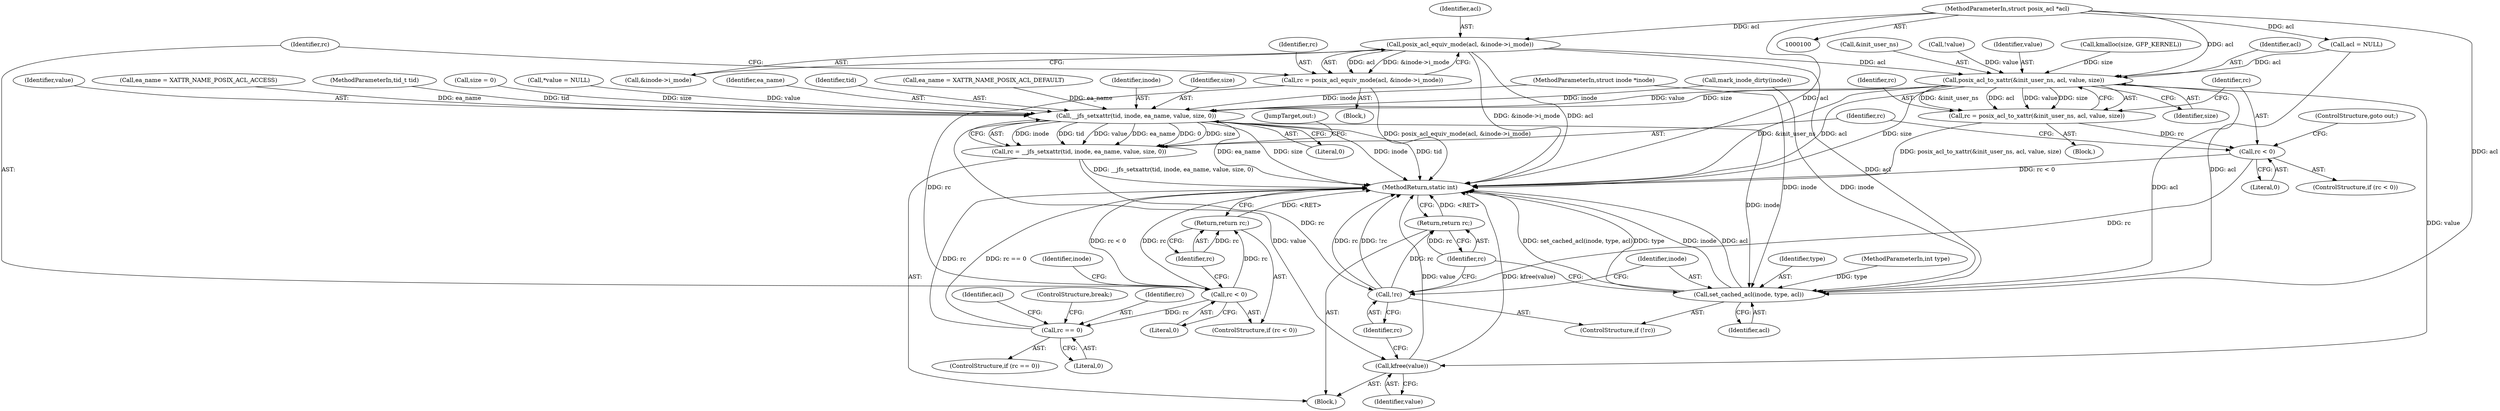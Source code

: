 digraph "1_linux_073931017b49d9458aa351605b43a7e34598caef_8@pointer" {
"1000128" [label="(Call,posix_acl_equiv_mode(acl, &inode->i_mode))"];
"1000104" [label="(MethodParameterIn,struct posix_acl *acl)"];
"1000126" [label="(Call,rc = posix_acl_equiv_mode(acl, &inode->i_mode))"];
"1000135" [label="(Call,rc < 0)"];
"1000138" [label="(Return,return rc;)"];
"1000148" [label="(Call,rc == 0)"];
"1000186" [label="(Call,posix_acl_to_xattr(&init_user_ns, acl, value, size))"];
"1000184" [label="(Call,rc = posix_acl_to_xattr(&init_user_ns, acl, value, size))"];
"1000193" [label="(Call,rc < 0)"];
"1000210" [label="(Call,!rc)"];
"1000216" [label="(Return,return rc;)"];
"1000199" [label="(Call,__jfs_setxattr(tid, inode, ea_name, value, size, 0))"];
"1000197" [label="(Call,rc = __jfs_setxattr(tid, inode, ea_name, value, size, 0))"];
"1000207" [label="(Call,kfree(value))"];
"1000212" [label="(Call,set_cached_acl(inode, type, acl))"];
"1000129" [label="(Identifier,acl)"];
"1000189" [label="(Identifier,acl)"];
"1000211" [label="(Identifier,rc)"];
"1000105" [label="(Block,)"];
"1000125" [label="(Block,)"];
"1000127" [label="(Identifier,rc)"];
"1000104" [label="(MethodParameterIn,struct posix_acl *acl)"];
"1000195" [label="(Literal,0)"];
"1000202" [label="(Identifier,ea_name)"];
"1000216" [label="(Return,return rc;)"];
"1000207" [label="(Call,kfree(value))"];
"1000136" [label="(Identifier,rc)"];
"1000198" [label="(Identifier,rc)"];
"1000191" [label="(Identifier,size)"];
"1000186" [label="(Call,posix_acl_to_xattr(&init_user_ns, acl, value, size))"];
"1000197" [label="(Call,rc = __jfs_setxattr(tid, inode, ea_name, value, size, 0))"];
"1000150" [label="(Literal,0)"];
"1000200" [label="(Identifier,tid)"];
"1000152" [label="(Identifier,acl)"];
"1000128" [label="(Call,posix_acl_equiv_mode(acl, &inode->i_mode))"];
"1000166" [label="(Block,)"];
"1000134" [label="(ControlStructure,if (rc < 0))"];
"1000209" [label="(ControlStructure,if (!rc))"];
"1000156" [label="(Call,ea_name = XATTR_NAME_POSIX_ACL_DEFAULT)"];
"1000126" [label="(Call,rc = posix_acl_equiv_mode(acl, &inode->i_mode))"];
"1000187" [label="(Call,&init_user_ns)"];
"1000212" [label="(Call,set_cached_acl(inode, type, acl))"];
"1000142" [label="(Identifier,inode)"];
"1000196" [label="(ControlStructure,goto out;)"];
"1000201" [label="(Identifier,inode)"];
"1000204" [label="(Identifier,size)"];
"1000208" [label="(Identifier,value)"];
"1000192" [label="(ControlStructure,if (rc < 0))"];
"1000206" [label="(JumpTarget,out:)"];
"1000205" [label="(Literal,0)"];
"1000218" [label="(MethodReturn,static int)"];
"1000135" [label="(Call,rc < 0)"];
"1000194" [label="(Identifier,rc)"];
"1000184" [label="(Call,rc = posix_acl_to_xattr(&init_user_ns, acl, value, size))"];
"1000214" [label="(Identifier,type)"];
"1000215" [label="(Identifier,acl)"];
"1000148" [label="(Call,rc == 0)"];
"1000179" [label="(Call,!value)"];
"1000137" [label="(Literal,0)"];
"1000203" [label="(Identifier,value)"];
"1000213" [label="(Identifier,inode)"];
"1000120" [label="(Call,ea_name = XATTR_NAME_POSIX_ACL_ACCESS)"];
"1000190" [label="(Identifier,value)"];
"1000185" [label="(Identifier,rc)"];
"1000210" [label="(Call,!rc)"];
"1000101" [label="(MethodParameterIn,tid_t tid)"];
"1000138" [label="(Return,return rc;)"];
"1000154" [label="(ControlStructure,break;)"];
"1000175" [label="(Call,kmalloc(size, GFP_KERNEL))"];
"1000102" [label="(MethodParameterIn,struct inode *inode)"];
"1000103" [label="(MethodParameterIn,int type)"];
"1000149" [label="(Identifier,rc)"];
"1000199" [label="(Call,__jfs_setxattr(tid, inode, ea_name, value, size, 0))"];
"1000109" [label="(Call,size = 0)"];
"1000193" [label="(Call,rc < 0)"];
"1000151" [label="(Call,acl = NULL)"];
"1000139" [label="(Identifier,rc)"];
"1000147" [label="(ControlStructure,if (rc == 0))"];
"1000113" [label="(Call,*value = NULL)"];
"1000130" [label="(Call,&inode->i_mode)"];
"1000217" [label="(Identifier,rc)"];
"1000145" [label="(Call,mark_inode_dirty(inode))"];
"1000128" -> "1000126"  [label="AST: "];
"1000128" -> "1000130"  [label="CFG: "];
"1000129" -> "1000128"  [label="AST: "];
"1000130" -> "1000128"  [label="AST: "];
"1000126" -> "1000128"  [label="CFG: "];
"1000128" -> "1000218"  [label="DDG: &inode->i_mode"];
"1000128" -> "1000218"  [label="DDG: acl"];
"1000128" -> "1000126"  [label="DDG: acl"];
"1000128" -> "1000126"  [label="DDG: &inode->i_mode"];
"1000104" -> "1000128"  [label="DDG: acl"];
"1000128" -> "1000186"  [label="DDG: acl"];
"1000128" -> "1000212"  [label="DDG: acl"];
"1000104" -> "1000100"  [label="AST: "];
"1000104" -> "1000218"  [label="DDG: acl"];
"1000104" -> "1000151"  [label="DDG: acl"];
"1000104" -> "1000186"  [label="DDG: acl"];
"1000104" -> "1000212"  [label="DDG: acl"];
"1000126" -> "1000125"  [label="AST: "];
"1000127" -> "1000126"  [label="AST: "];
"1000136" -> "1000126"  [label="CFG: "];
"1000126" -> "1000218"  [label="DDG: posix_acl_equiv_mode(acl, &inode->i_mode)"];
"1000126" -> "1000135"  [label="DDG: rc"];
"1000135" -> "1000134"  [label="AST: "];
"1000135" -> "1000137"  [label="CFG: "];
"1000136" -> "1000135"  [label="AST: "];
"1000137" -> "1000135"  [label="AST: "];
"1000139" -> "1000135"  [label="CFG: "];
"1000142" -> "1000135"  [label="CFG: "];
"1000135" -> "1000218"  [label="DDG: rc < 0"];
"1000135" -> "1000218"  [label="DDG: rc"];
"1000135" -> "1000138"  [label="DDG: rc"];
"1000135" -> "1000148"  [label="DDG: rc"];
"1000138" -> "1000134"  [label="AST: "];
"1000138" -> "1000139"  [label="CFG: "];
"1000139" -> "1000138"  [label="AST: "];
"1000218" -> "1000138"  [label="CFG: "];
"1000138" -> "1000218"  [label="DDG: <RET>"];
"1000139" -> "1000138"  [label="DDG: rc"];
"1000148" -> "1000147"  [label="AST: "];
"1000148" -> "1000150"  [label="CFG: "];
"1000149" -> "1000148"  [label="AST: "];
"1000150" -> "1000148"  [label="AST: "];
"1000152" -> "1000148"  [label="CFG: "];
"1000154" -> "1000148"  [label="CFG: "];
"1000148" -> "1000218"  [label="DDG: rc"];
"1000148" -> "1000218"  [label="DDG: rc == 0"];
"1000186" -> "1000184"  [label="AST: "];
"1000186" -> "1000191"  [label="CFG: "];
"1000187" -> "1000186"  [label="AST: "];
"1000189" -> "1000186"  [label="AST: "];
"1000190" -> "1000186"  [label="AST: "];
"1000191" -> "1000186"  [label="AST: "];
"1000184" -> "1000186"  [label="CFG: "];
"1000186" -> "1000218"  [label="DDG: &init_user_ns"];
"1000186" -> "1000218"  [label="DDG: acl"];
"1000186" -> "1000218"  [label="DDG: size"];
"1000186" -> "1000184"  [label="DDG: &init_user_ns"];
"1000186" -> "1000184"  [label="DDG: acl"];
"1000186" -> "1000184"  [label="DDG: value"];
"1000186" -> "1000184"  [label="DDG: size"];
"1000151" -> "1000186"  [label="DDG: acl"];
"1000179" -> "1000186"  [label="DDG: value"];
"1000175" -> "1000186"  [label="DDG: size"];
"1000186" -> "1000199"  [label="DDG: value"];
"1000186" -> "1000199"  [label="DDG: size"];
"1000186" -> "1000207"  [label="DDG: value"];
"1000186" -> "1000212"  [label="DDG: acl"];
"1000184" -> "1000166"  [label="AST: "];
"1000185" -> "1000184"  [label="AST: "];
"1000194" -> "1000184"  [label="CFG: "];
"1000184" -> "1000218"  [label="DDG: posix_acl_to_xattr(&init_user_ns, acl, value, size)"];
"1000184" -> "1000193"  [label="DDG: rc"];
"1000193" -> "1000192"  [label="AST: "];
"1000193" -> "1000195"  [label="CFG: "];
"1000194" -> "1000193"  [label="AST: "];
"1000195" -> "1000193"  [label="AST: "];
"1000196" -> "1000193"  [label="CFG: "];
"1000198" -> "1000193"  [label="CFG: "];
"1000193" -> "1000218"  [label="DDG: rc < 0"];
"1000193" -> "1000210"  [label="DDG: rc"];
"1000210" -> "1000209"  [label="AST: "];
"1000210" -> "1000211"  [label="CFG: "];
"1000211" -> "1000210"  [label="AST: "];
"1000213" -> "1000210"  [label="CFG: "];
"1000217" -> "1000210"  [label="CFG: "];
"1000210" -> "1000218"  [label="DDG: !rc"];
"1000210" -> "1000218"  [label="DDG: rc"];
"1000197" -> "1000210"  [label="DDG: rc"];
"1000210" -> "1000216"  [label="DDG: rc"];
"1000216" -> "1000105"  [label="AST: "];
"1000216" -> "1000217"  [label="CFG: "];
"1000217" -> "1000216"  [label="AST: "];
"1000218" -> "1000216"  [label="CFG: "];
"1000216" -> "1000218"  [label="DDG: <RET>"];
"1000217" -> "1000216"  [label="DDG: rc"];
"1000199" -> "1000197"  [label="AST: "];
"1000199" -> "1000205"  [label="CFG: "];
"1000200" -> "1000199"  [label="AST: "];
"1000201" -> "1000199"  [label="AST: "];
"1000202" -> "1000199"  [label="AST: "];
"1000203" -> "1000199"  [label="AST: "];
"1000204" -> "1000199"  [label="AST: "];
"1000205" -> "1000199"  [label="AST: "];
"1000197" -> "1000199"  [label="CFG: "];
"1000199" -> "1000218"  [label="DDG: inode"];
"1000199" -> "1000218"  [label="DDG: tid"];
"1000199" -> "1000218"  [label="DDG: ea_name"];
"1000199" -> "1000218"  [label="DDG: size"];
"1000199" -> "1000197"  [label="DDG: inode"];
"1000199" -> "1000197"  [label="DDG: tid"];
"1000199" -> "1000197"  [label="DDG: value"];
"1000199" -> "1000197"  [label="DDG: ea_name"];
"1000199" -> "1000197"  [label="DDG: 0"];
"1000199" -> "1000197"  [label="DDG: size"];
"1000101" -> "1000199"  [label="DDG: tid"];
"1000145" -> "1000199"  [label="DDG: inode"];
"1000102" -> "1000199"  [label="DDG: inode"];
"1000156" -> "1000199"  [label="DDG: ea_name"];
"1000120" -> "1000199"  [label="DDG: ea_name"];
"1000113" -> "1000199"  [label="DDG: value"];
"1000109" -> "1000199"  [label="DDG: size"];
"1000199" -> "1000207"  [label="DDG: value"];
"1000199" -> "1000212"  [label="DDG: inode"];
"1000197" -> "1000105"  [label="AST: "];
"1000198" -> "1000197"  [label="AST: "];
"1000206" -> "1000197"  [label="CFG: "];
"1000197" -> "1000218"  [label="DDG: __jfs_setxattr(tid, inode, ea_name, value, size, 0)"];
"1000207" -> "1000105"  [label="AST: "];
"1000207" -> "1000208"  [label="CFG: "];
"1000208" -> "1000207"  [label="AST: "];
"1000211" -> "1000207"  [label="CFG: "];
"1000207" -> "1000218"  [label="DDG: value"];
"1000207" -> "1000218"  [label="DDG: kfree(value)"];
"1000212" -> "1000209"  [label="AST: "];
"1000212" -> "1000215"  [label="CFG: "];
"1000213" -> "1000212"  [label="AST: "];
"1000214" -> "1000212"  [label="AST: "];
"1000215" -> "1000212"  [label="AST: "];
"1000217" -> "1000212"  [label="CFG: "];
"1000212" -> "1000218"  [label="DDG: set_cached_acl(inode, type, acl)"];
"1000212" -> "1000218"  [label="DDG: type"];
"1000212" -> "1000218"  [label="DDG: inode"];
"1000212" -> "1000218"  [label="DDG: acl"];
"1000145" -> "1000212"  [label="DDG: inode"];
"1000102" -> "1000212"  [label="DDG: inode"];
"1000103" -> "1000212"  [label="DDG: type"];
"1000151" -> "1000212"  [label="DDG: acl"];
}
